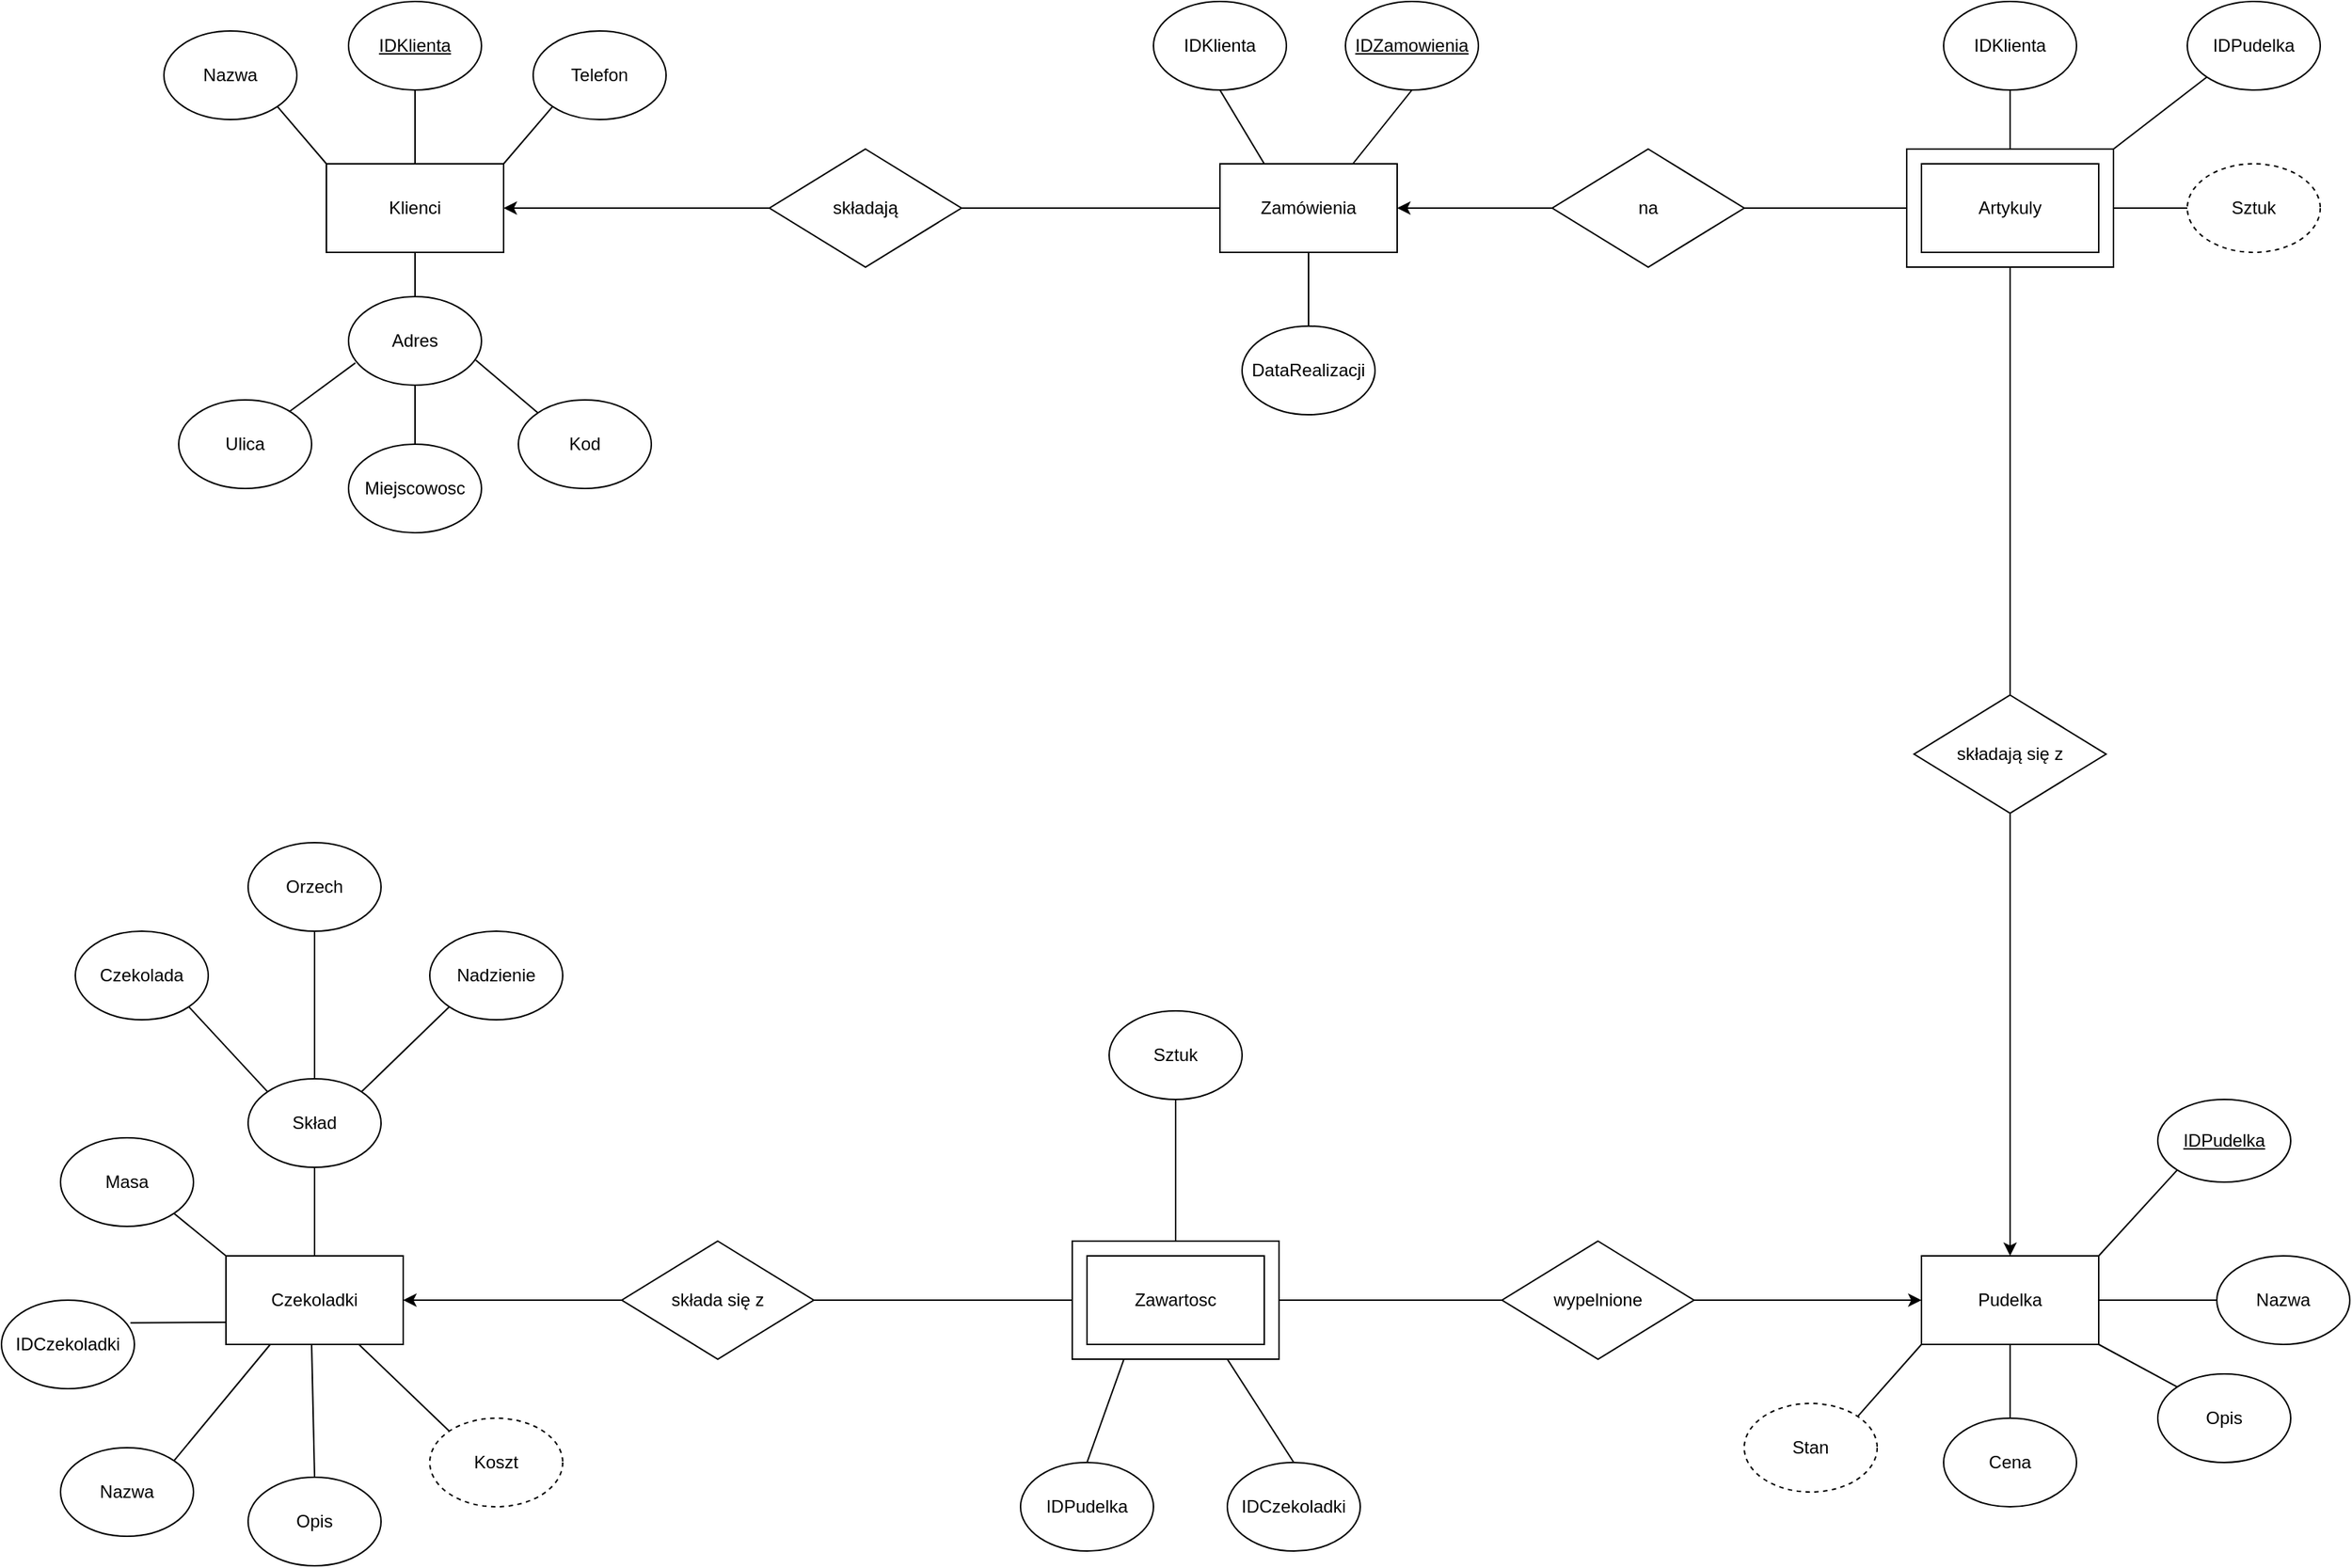 <mxfile version="17.1.3" type="github">
  <diagram id="R2lEEEUBdFMjLlhIrx00" name="Page-1">
    <mxGraphModel dx="782" dy="1255" grid="1" gridSize="10" guides="1" tooltips="1" connect="1" arrows="1" fold="1" page="1" pageScale="1" pageWidth="583" pageHeight="827" math="0" shadow="0" extFonts="Permanent Marker^https://fonts.googleapis.com/css?family=Permanent+Marker">
      <root>
        <mxCell id="0" />
        <mxCell id="1" parent="0" />
        <mxCell id="abUERGnJFec2dvyfxDvH-7" value="Klienci" style="rounded=0;whiteSpace=wrap;html=1;" parent="1" vertex="1">
          <mxGeometry x="240" y="-280" width="120" height="60" as="geometry" />
        </mxCell>
        <mxCell id="abUERGnJFec2dvyfxDvH-8" value="Miejscowosc" style="ellipse;whiteSpace=wrap;html=1;" parent="1" vertex="1">
          <mxGeometry x="255" y="-90" width="90" height="60" as="geometry" />
        </mxCell>
        <mxCell id="abUERGnJFec2dvyfxDvH-9" value="Ulica" style="ellipse;whiteSpace=wrap;html=1;" parent="1" vertex="1">
          <mxGeometry x="140" y="-120" width="90" height="60" as="geometry" />
        </mxCell>
        <mxCell id="abUERGnJFec2dvyfxDvH-10" value="Nazwa" style="ellipse;whiteSpace=wrap;html=1;" parent="1" vertex="1">
          <mxGeometry x="130" y="-370" width="90" height="60" as="geometry" />
        </mxCell>
        <mxCell id="abUERGnJFec2dvyfxDvH-11" value="&lt;u&gt;IDKlienta&lt;/u&gt;" style="ellipse;whiteSpace=wrap;html=1;" parent="1" vertex="1">
          <mxGeometry x="255" y="-390" width="90" height="60" as="geometry" />
        </mxCell>
        <mxCell id="abUERGnJFec2dvyfxDvH-12" value="Telefon" style="ellipse;whiteSpace=wrap;html=1;" parent="1" vertex="1">
          <mxGeometry x="380" y="-370" width="90" height="60" as="geometry" />
        </mxCell>
        <mxCell id="abUERGnJFec2dvyfxDvH-13" value="Kod" style="ellipse;whiteSpace=wrap;html=1;" parent="1" vertex="1">
          <mxGeometry x="370" y="-120" width="90" height="60" as="geometry" />
        </mxCell>
        <mxCell id="abUERGnJFec2dvyfxDvH-14" value="" style="endArrow=none;html=1;rounded=0;entryX=0;entryY=1;entryDx=0;entryDy=0;exitX=1;exitY=0;exitDx=0;exitDy=0;" parent="1" source="abUERGnJFec2dvyfxDvH-7" target="abUERGnJFec2dvyfxDvH-12" edge="1">
          <mxGeometry width="50" height="50" relative="1" as="geometry">
            <mxPoint x="280" y="-220" as="sourcePoint" />
            <mxPoint x="330" y="-270" as="targetPoint" />
          </mxGeometry>
        </mxCell>
        <mxCell id="abUERGnJFec2dvyfxDvH-15" value="" style="endArrow=none;html=1;rounded=0;entryX=0.5;entryY=1;entryDx=0;entryDy=0;exitX=0.5;exitY=0;exitDx=0;exitDy=0;" parent="1" source="abUERGnJFec2dvyfxDvH-7" target="abUERGnJFec2dvyfxDvH-11" edge="1">
          <mxGeometry width="50" height="50" relative="1" as="geometry">
            <mxPoint x="280" y="-220" as="sourcePoint" />
            <mxPoint x="330" y="-270" as="targetPoint" />
          </mxGeometry>
        </mxCell>
        <mxCell id="abUERGnJFec2dvyfxDvH-16" value="" style="endArrow=none;html=1;rounded=0;entryX=1;entryY=1;entryDx=0;entryDy=0;exitX=0;exitY=0;exitDx=0;exitDy=0;" parent="1" source="abUERGnJFec2dvyfxDvH-7" target="abUERGnJFec2dvyfxDvH-10" edge="1">
          <mxGeometry width="50" height="50" relative="1" as="geometry">
            <mxPoint x="280" y="-220" as="sourcePoint" />
            <mxPoint x="330" y="-270" as="targetPoint" />
          </mxGeometry>
        </mxCell>
        <mxCell id="abUERGnJFec2dvyfxDvH-17" value="" style="endArrow=none;html=1;rounded=0;entryX=0.051;entryY=0.749;entryDx=0;entryDy=0;entryPerimeter=0;" parent="1" source="abUERGnJFec2dvyfxDvH-9" target="abUERGnJFec2dvyfxDvH-29" edge="1">
          <mxGeometry width="50" height="50" relative="1" as="geometry">
            <mxPoint x="280" y="-220" as="sourcePoint" />
            <mxPoint x="330" y="-270" as="targetPoint" />
          </mxGeometry>
        </mxCell>
        <mxCell id="abUERGnJFec2dvyfxDvH-18" value="" style="endArrow=none;html=1;rounded=0;exitX=0.5;exitY=0;exitDx=0;exitDy=0;entryX=0.5;entryY=1;entryDx=0;entryDy=0;" parent="1" source="abUERGnJFec2dvyfxDvH-8" target="abUERGnJFec2dvyfxDvH-29" edge="1">
          <mxGeometry width="50" height="50" relative="1" as="geometry">
            <mxPoint x="280" y="-220" as="sourcePoint" />
            <mxPoint x="330" y="-270" as="targetPoint" />
          </mxGeometry>
        </mxCell>
        <mxCell id="abUERGnJFec2dvyfxDvH-19" value="" style="endArrow=none;html=1;rounded=0;entryX=0;entryY=0;entryDx=0;entryDy=0;exitX=0.957;exitY=0.716;exitDx=0;exitDy=0;exitPerimeter=0;" parent="1" source="abUERGnJFec2dvyfxDvH-29" target="abUERGnJFec2dvyfxDvH-13" edge="1">
          <mxGeometry width="50" height="50" relative="1" as="geometry">
            <mxPoint x="280" y="-220" as="sourcePoint" />
            <mxPoint x="330" y="-270" as="targetPoint" />
          </mxGeometry>
        </mxCell>
        <mxCell id="abUERGnJFec2dvyfxDvH-22" value="składa się z" style="rhombus;whiteSpace=wrap;html=1;" parent="1" vertex="1">
          <mxGeometry x="440" y="450" width="130" height="80" as="geometry" />
        </mxCell>
        <mxCell id="abUERGnJFec2dvyfxDvH-23" value="na" style="rhombus;whiteSpace=wrap;html=1;" parent="1" vertex="1">
          <mxGeometry x="1070" y="-290" width="130" height="80" as="geometry" />
        </mxCell>
        <mxCell id="abUERGnJFec2dvyfxDvH-24" value="wypelnione" style="rhombus;whiteSpace=wrap;html=1;" parent="1" vertex="1">
          <mxGeometry x="1036" y="450" width="130" height="80" as="geometry" />
        </mxCell>
        <mxCell id="abUERGnJFec2dvyfxDvH-25" value="" style="endArrow=classic;html=1;rounded=0;entryX=1;entryY=0.5;entryDx=0;entryDy=0;exitX=0;exitY=0.5;exitDx=0;exitDy=0;" parent="1" source="abUERGnJFec2dvyfxDvH-20" target="abUERGnJFec2dvyfxDvH-7" edge="1">
          <mxGeometry width="50" height="50" relative="1" as="geometry">
            <mxPoint x="400" y="-240" as="sourcePoint" />
            <mxPoint x="450" y="-290" as="targetPoint" />
          </mxGeometry>
        </mxCell>
        <mxCell id="abUERGnJFec2dvyfxDvH-26" value="" style="endArrow=none;html=1;rounded=0;entryX=0;entryY=0.5;entryDx=0;entryDy=0;startArrow=none;" parent="1" source="abUERGnJFec2dvyfxDvH-20" target="abUERGnJFec2dvyfxDvH-27" edge="1">
          <mxGeometry width="50" height="50" relative="1" as="geometry">
            <mxPoint x="610" y="-250" as="sourcePoint" />
            <mxPoint x="750" y="-250" as="targetPoint" />
            <Array as="points" />
          </mxGeometry>
        </mxCell>
        <mxCell id="abUERGnJFec2dvyfxDvH-27" value="Zamówienia" style="rounded=0;whiteSpace=wrap;html=1;" parent="1" vertex="1">
          <mxGeometry x="845" y="-280" width="120" height="60" as="geometry" />
        </mxCell>
        <mxCell id="abUERGnJFec2dvyfxDvH-29" value="Adres" style="ellipse;whiteSpace=wrap;html=1;" parent="1" vertex="1">
          <mxGeometry x="255" y="-190" width="90" height="60" as="geometry" />
        </mxCell>
        <mxCell id="abUERGnJFec2dvyfxDvH-30" value="" style="endArrow=none;html=1;rounded=0;entryX=0.5;entryY=1;entryDx=0;entryDy=0;exitX=0.5;exitY=0;exitDx=0;exitDy=0;" parent="1" source="abUERGnJFec2dvyfxDvH-29" target="abUERGnJFec2dvyfxDvH-7" edge="1">
          <mxGeometry width="50" height="50" relative="1" as="geometry">
            <mxPoint x="290" y="-180" as="sourcePoint" />
            <mxPoint x="340" y="-230" as="targetPoint" />
          </mxGeometry>
        </mxCell>
        <mxCell id="abUERGnJFec2dvyfxDvH-20" value="składają" style="rhombus;whiteSpace=wrap;html=1;" parent="1" vertex="1">
          <mxGeometry x="540" y="-290" width="130" height="80" as="geometry" />
        </mxCell>
        <mxCell id="abUERGnJFec2dvyfxDvH-33" value="DataRealizacji" style="ellipse;whiteSpace=wrap;html=1;" parent="1" vertex="1">
          <mxGeometry x="860" y="-170" width="90" height="60" as="geometry" />
        </mxCell>
        <mxCell id="abUERGnJFec2dvyfxDvH-34" value="&lt;u&gt;IDZamowienia&lt;/u&gt;" style="ellipse;whiteSpace=wrap;html=1;" parent="1" vertex="1">
          <mxGeometry x="930" y="-390" width="90" height="60" as="geometry" />
        </mxCell>
        <mxCell id="abUERGnJFec2dvyfxDvH-35" value="IDKlienta" style="ellipse;whiteSpace=wrap;html=1;" parent="1" vertex="1">
          <mxGeometry x="800" y="-390" width="90" height="60" as="geometry" />
        </mxCell>
        <mxCell id="abUERGnJFec2dvyfxDvH-36" value="" style="endArrow=none;html=1;rounded=0;entryX=0.5;entryY=1;entryDx=0;entryDy=0;exitX=0.25;exitY=0;exitDx=0;exitDy=0;" parent="1" source="abUERGnJFec2dvyfxDvH-27" target="abUERGnJFec2dvyfxDvH-35" edge="1">
          <mxGeometry width="50" height="50" relative="1" as="geometry">
            <mxPoint x="500" y="-170" as="sourcePoint" />
            <mxPoint x="550" y="-220" as="targetPoint" />
          </mxGeometry>
        </mxCell>
        <mxCell id="abUERGnJFec2dvyfxDvH-37" value="" style="endArrow=none;html=1;rounded=0;entryX=0.5;entryY=1;entryDx=0;entryDy=0;exitX=0.75;exitY=0;exitDx=0;exitDy=0;" parent="1" source="abUERGnJFec2dvyfxDvH-27" target="abUERGnJFec2dvyfxDvH-34" edge="1">
          <mxGeometry width="50" height="50" relative="1" as="geometry">
            <mxPoint x="910" y="-270" as="sourcePoint" />
            <mxPoint x="960" y="-320" as="targetPoint" />
          </mxGeometry>
        </mxCell>
        <mxCell id="abUERGnJFec2dvyfxDvH-38" value="" style="endArrow=none;html=1;rounded=0;exitX=0.5;exitY=0;exitDx=0;exitDy=0;entryX=0.5;entryY=1;entryDx=0;entryDy=0;" parent="1" source="abUERGnJFec2dvyfxDvH-33" target="abUERGnJFec2dvyfxDvH-27" edge="1">
          <mxGeometry width="50" height="50" relative="1" as="geometry">
            <mxPoint x="500" y="-170" as="sourcePoint" />
            <mxPoint x="550" y="-220" as="targetPoint" />
          </mxGeometry>
        </mxCell>
        <mxCell id="abUERGnJFec2dvyfxDvH-39" value="" style="endArrow=classic;html=1;rounded=0;entryX=1;entryY=0.5;entryDx=0;entryDy=0;exitX=0;exitY=0.5;exitDx=0;exitDy=0;" parent="1" source="abUERGnJFec2dvyfxDvH-23" target="abUERGnJFec2dvyfxDvH-27" edge="1">
          <mxGeometry width="50" height="50" relative="1" as="geometry">
            <mxPoint x="680" y="-170" as="sourcePoint" />
            <mxPoint x="730" y="-220" as="targetPoint" />
          </mxGeometry>
        </mxCell>
        <mxCell id="abUERGnJFec2dvyfxDvH-40" value="" style="endArrow=none;html=1;rounded=0;entryX=1;entryY=0.5;entryDx=0;entryDy=0;exitX=0;exitY=0.5;exitDx=0;exitDy=0;" parent="1" source="8hP7hutCpW1YsfkcWPiX-58" target="abUERGnJFec2dvyfxDvH-23" edge="1">
          <mxGeometry width="50" height="50" relative="1" as="geometry">
            <mxPoint x="680" y="-170" as="sourcePoint" />
            <mxPoint x="730" y="-220" as="targetPoint" />
          </mxGeometry>
        </mxCell>
        <mxCell id="8hP7hutCpW1YsfkcWPiX-1" value="składają się z" style="rhombus;whiteSpace=wrap;html=1;" parent="1" vertex="1">
          <mxGeometry x="1315" y="80" width="130" height="80" as="geometry" />
        </mxCell>
        <mxCell id="8hP7hutCpW1YsfkcWPiX-3" value="IDKlienta" style="ellipse;whiteSpace=wrap;html=1;" parent="1" vertex="1">
          <mxGeometry x="1335" y="-390" width="90" height="60" as="geometry" />
        </mxCell>
        <mxCell id="8hP7hutCpW1YsfkcWPiX-4" value="IDPudelka" style="ellipse;whiteSpace=wrap;html=1;" parent="1" vertex="1">
          <mxGeometry x="1500" y="-390" width="90" height="60" as="geometry" />
        </mxCell>
        <mxCell id="8hP7hutCpW1YsfkcWPiX-5" value="Sztuk" style="ellipse;whiteSpace=wrap;html=1;dashed=1;" parent="1" vertex="1">
          <mxGeometry x="1500" y="-280" width="90" height="60" as="geometry" />
        </mxCell>
        <mxCell id="8hP7hutCpW1YsfkcWPiX-6" value="" style="endArrow=none;html=1;rounded=0;entryX=0.5;entryY=1;entryDx=0;entryDy=0;exitX=0.5;exitY=0;exitDx=0;exitDy=0;" parent="1" source="8hP7hutCpW1YsfkcWPiX-58" target="8hP7hutCpW1YsfkcWPiX-3" edge="1">
          <mxGeometry width="50" height="50" relative="1" as="geometry">
            <mxPoint x="1240" y="-140" as="sourcePoint" />
            <mxPoint x="1290" y="-190" as="targetPoint" />
          </mxGeometry>
        </mxCell>
        <mxCell id="8hP7hutCpW1YsfkcWPiX-7" value="" style="endArrow=none;html=1;rounded=0;entryX=0;entryY=1;entryDx=0;entryDy=0;exitX=1;exitY=0;exitDx=0;exitDy=0;" parent="1" source="8hP7hutCpW1YsfkcWPiX-58" target="8hP7hutCpW1YsfkcWPiX-4" edge="1">
          <mxGeometry width="50" height="50" relative="1" as="geometry">
            <mxPoint x="1240" y="-140" as="sourcePoint" />
            <mxPoint x="1290" y="-190" as="targetPoint" />
          </mxGeometry>
        </mxCell>
        <mxCell id="8hP7hutCpW1YsfkcWPiX-8" value="" style="endArrow=none;html=1;rounded=0;entryX=0;entryY=0.5;entryDx=0;entryDy=0;exitX=1;exitY=0.5;exitDx=0;exitDy=0;" parent="1" source="8hP7hutCpW1YsfkcWPiX-58" target="8hP7hutCpW1YsfkcWPiX-5" edge="1">
          <mxGeometry width="50" height="50" relative="1" as="geometry">
            <mxPoint x="1240" y="-140" as="sourcePoint" />
            <mxPoint x="1290" y="-190" as="targetPoint" />
          </mxGeometry>
        </mxCell>
        <mxCell id="8hP7hutCpW1YsfkcWPiX-9" value="" style="endArrow=none;html=1;rounded=0;entryX=0.5;entryY=1;entryDx=0;entryDy=0;exitX=0.5;exitY=0;exitDx=0;exitDy=0;" parent="1" source="8hP7hutCpW1YsfkcWPiX-1" target="abUERGnJFec2dvyfxDvH-41" edge="1">
          <mxGeometry width="50" height="50" relative="1" as="geometry">
            <mxPoint x="870" y="-140" as="sourcePoint" />
            <mxPoint x="920" y="-190" as="targetPoint" />
          </mxGeometry>
        </mxCell>
        <mxCell id="8hP7hutCpW1YsfkcWPiX-11" value="" style="endArrow=classic;html=1;rounded=0;entryX=0.5;entryY=0;entryDx=0;entryDy=0;exitX=0.5;exitY=1;exitDx=0;exitDy=0;" parent="1" source="8hP7hutCpW1YsfkcWPiX-1" target="8hP7hutCpW1YsfkcWPiX-10" edge="1">
          <mxGeometry width="50" height="50" relative="1" as="geometry">
            <mxPoint x="870" y="140" as="sourcePoint" />
            <mxPoint x="920" y="90" as="targetPoint" />
          </mxGeometry>
        </mxCell>
        <mxCell id="8hP7hutCpW1YsfkcWPiX-13" value="Stan" style="ellipse;whiteSpace=wrap;html=1;dashed=1;" parent="1" vertex="1">
          <mxGeometry x="1200" y="560" width="90" height="60" as="geometry" />
        </mxCell>
        <mxCell id="8hP7hutCpW1YsfkcWPiX-14" value="Cena" style="ellipse;whiteSpace=wrap;html=1;" parent="1" vertex="1">
          <mxGeometry x="1335" y="570" width="90" height="60" as="geometry" />
        </mxCell>
        <mxCell id="8hP7hutCpW1YsfkcWPiX-15" value="&lt;u&gt;IDPudelka&lt;/u&gt;" style="ellipse;whiteSpace=wrap;html=1;" parent="1" vertex="1">
          <mxGeometry x="1480" y="354" width="90" height="56" as="geometry" />
        </mxCell>
        <mxCell id="8hP7hutCpW1YsfkcWPiX-16" value="Opis" style="ellipse;whiteSpace=wrap;html=1;" parent="1" vertex="1">
          <mxGeometry x="1480" y="540" width="90" height="60" as="geometry" />
        </mxCell>
        <mxCell id="8hP7hutCpW1YsfkcWPiX-17" value="Nazwa" style="ellipse;whiteSpace=wrap;html=1;" parent="1" vertex="1">
          <mxGeometry x="1520" y="460" width="90" height="60" as="geometry" />
        </mxCell>
        <mxCell id="8hP7hutCpW1YsfkcWPiX-18" value="" style="endArrow=none;html=1;rounded=0;entryX=0;entryY=1;entryDx=0;entryDy=0;exitX=1;exitY=0;exitDx=0;exitDy=0;" parent="1" source="8hP7hutCpW1YsfkcWPiX-13" target="8hP7hutCpW1YsfkcWPiX-10" edge="1">
          <mxGeometry width="50" height="50" relative="1" as="geometry">
            <mxPoint x="840" y="310" as="sourcePoint" />
            <mxPoint x="900" y="250" as="targetPoint" />
          </mxGeometry>
        </mxCell>
        <mxCell id="8hP7hutCpW1YsfkcWPiX-19" value="" style="endArrow=none;html=1;rounded=0;entryX=0;entryY=1;entryDx=0;entryDy=0;exitX=1;exitY=0;exitDx=0;exitDy=0;" parent="1" source="8hP7hutCpW1YsfkcWPiX-10" target="8hP7hutCpW1YsfkcWPiX-15" edge="1">
          <mxGeometry width="50" height="50" relative="1" as="geometry">
            <mxPoint x="840" y="310" as="sourcePoint" />
            <mxPoint x="890" y="260" as="targetPoint" />
          </mxGeometry>
        </mxCell>
        <mxCell id="8hP7hutCpW1YsfkcWPiX-20" value="" style="endArrow=none;html=1;rounded=0;entryX=0.5;entryY=0;entryDx=0;entryDy=0;exitX=0.5;exitY=1;exitDx=0;exitDy=0;" parent="1" source="8hP7hutCpW1YsfkcWPiX-10" target="8hP7hutCpW1YsfkcWPiX-14" edge="1">
          <mxGeometry width="50" height="50" relative="1" as="geometry">
            <mxPoint x="840" y="310" as="sourcePoint" />
            <mxPoint x="890" y="260" as="targetPoint" />
          </mxGeometry>
        </mxCell>
        <mxCell id="8hP7hutCpW1YsfkcWPiX-21" value="" style="endArrow=none;html=1;rounded=0;entryX=0;entryY=0;entryDx=0;entryDy=0;exitX=1;exitY=1;exitDx=0;exitDy=0;" parent="1" source="8hP7hutCpW1YsfkcWPiX-10" target="8hP7hutCpW1YsfkcWPiX-16" edge="1">
          <mxGeometry width="50" height="50" relative="1" as="geometry">
            <mxPoint x="840" y="310" as="sourcePoint" />
            <mxPoint x="890" y="260" as="targetPoint" />
          </mxGeometry>
        </mxCell>
        <mxCell id="8hP7hutCpW1YsfkcWPiX-22" value="" style="endArrow=none;html=1;rounded=0;entryX=0;entryY=0.5;entryDx=0;entryDy=0;exitX=1;exitY=0.5;exitDx=0;exitDy=0;" parent="1" source="8hP7hutCpW1YsfkcWPiX-10" target="8hP7hutCpW1YsfkcWPiX-17" edge="1">
          <mxGeometry width="50" height="50" relative="1" as="geometry">
            <mxPoint x="840" y="310" as="sourcePoint" />
            <mxPoint x="890" y="260" as="targetPoint" />
          </mxGeometry>
        </mxCell>
        <mxCell id="8hP7hutCpW1YsfkcWPiX-24" value="Czekoladki" style="rounded=0;whiteSpace=wrap;html=1;" parent="1" vertex="1">
          <mxGeometry x="172" y="460" width="120" height="60" as="geometry" />
        </mxCell>
        <mxCell id="8hP7hutCpW1YsfkcWPiX-26" value="" style="endArrow=none;html=1;rounded=0;entryX=0;entryY=0.5;entryDx=0;entryDy=0;exitX=1;exitY=0.5;exitDx=0;exitDy=0;" parent="1" source="8hP7hutCpW1YsfkcWPiX-61" target="abUERGnJFec2dvyfxDvH-24" edge="1">
          <mxGeometry width="50" height="50" relative="1" as="geometry">
            <mxPoint x="840" y="310" as="sourcePoint" />
            <mxPoint x="890" y="260" as="targetPoint" />
          </mxGeometry>
        </mxCell>
        <mxCell id="8hP7hutCpW1YsfkcWPiX-27" value="Sztuk" style="ellipse;whiteSpace=wrap;html=1;" parent="1" vertex="1">
          <mxGeometry x="770" y="294" width="90" height="60" as="geometry" />
        </mxCell>
        <mxCell id="8hP7hutCpW1YsfkcWPiX-28" value="IDCzekoladki" style="ellipse;whiteSpace=wrap;html=1;" parent="1" vertex="1">
          <mxGeometry x="850" y="600" width="90" height="60" as="geometry" />
        </mxCell>
        <mxCell id="8hP7hutCpW1YsfkcWPiX-29" value="IDPudelka" style="ellipse;whiteSpace=wrap;html=1;" parent="1" vertex="1">
          <mxGeometry x="710" y="600" width="90" height="60" as="geometry" />
        </mxCell>
        <mxCell id="8hP7hutCpW1YsfkcWPiX-30" value="" style="endArrow=none;html=1;rounded=0;exitX=0.5;exitY=0;exitDx=0;exitDy=0;entryX=0.5;entryY=1;entryDx=0;entryDy=0;" parent="1" source="8hP7hutCpW1YsfkcWPiX-61" target="8hP7hutCpW1YsfkcWPiX-27" edge="1">
          <mxGeometry width="50" height="50" relative="1" as="geometry">
            <mxPoint x="840" y="310" as="sourcePoint" />
            <mxPoint x="890" y="260" as="targetPoint" />
          </mxGeometry>
        </mxCell>
        <mxCell id="8hP7hutCpW1YsfkcWPiX-31" value="" style="endArrow=none;html=1;rounded=0;entryX=0.25;entryY=1;entryDx=0;entryDy=0;exitX=0.5;exitY=0;exitDx=0;exitDy=0;" parent="1" source="8hP7hutCpW1YsfkcWPiX-29" target="8hP7hutCpW1YsfkcWPiX-61" edge="1">
          <mxGeometry width="50" height="50" relative="1" as="geometry">
            <mxPoint x="840" y="310" as="sourcePoint" />
            <mxPoint x="890" y="260" as="targetPoint" />
          </mxGeometry>
        </mxCell>
        <mxCell id="8hP7hutCpW1YsfkcWPiX-32" value="" style="endArrow=none;html=1;rounded=0;exitX=0.5;exitY=0;exitDx=0;exitDy=0;entryX=0.75;entryY=1;entryDx=0;entryDy=0;" parent="1" source="8hP7hutCpW1YsfkcWPiX-28" target="8hP7hutCpW1YsfkcWPiX-61" edge="1">
          <mxGeometry width="50" height="50" relative="1" as="geometry">
            <mxPoint x="840" y="310" as="sourcePoint" />
            <mxPoint x="890" y="260" as="targetPoint" />
          </mxGeometry>
        </mxCell>
        <mxCell id="8hP7hutCpW1YsfkcWPiX-33" value="" style="endArrow=none;html=1;rounded=0;exitX=1;exitY=0.5;exitDx=0;exitDy=0;entryX=0;entryY=0.5;entryDx=0;entryDy=0;" parent="1" source="abUERGnJFec2dvyfxDvH-22" target="8hP7hutCpW1YsfkcWPiX-61" edge="1">
          <mxGeometry width="50" height="50" relative="1" as="geometry">
            <mxPoint x="840" y="310" as="sourcePoint" />
            <mxPoint x="890" y="260" as="targetPoint" />
          </mxGeometry>
        </mxCell>
        <mxCell id="8hP7hutCpW1YsfkcWPiX-35" value="" style="endArrow=classic;html=1;rounded=0;entryX=1;entryY=0.5;entryDx=0;entryDy=0;exitX=0;exitY=0.5;exitDx=0;exitDy=0;" parent="1" source="abUERGnJFec2dvyfxDvH-22" target="8hP7hutCpW1YsfkcWPiX-24" edge="1">
          <mxGeometry width="50" height="50" relative="1" as="geometry">
            <mxPoint x="840" y="310" as="sourcePoint" />
            <mxPoint x="890" y="260" as="targetPoint" />
          </mxGeometry>
        </mxCell>
        <mxCell id="8hP7hutCpW1YsfkcWPiX-36" value="Nazwa" style="ellipse;whiteSpace=wrap;html=1;" parent="1" vertex="1">
          <mxGeometry x="60" y="590" width="90" height="60" as="geometry" />
        </mxCell>
        <mxCell id="8hP7hutCpW1YsfkcWPiX-37" value="Opis" style="ellipse;whiteSpace=wrap;html=1;" parent="1" vertex="1">
          <mxGeometry x="187" y="610" width="90" height="60" as="geometry" />
        </mxCell>
        <mxCell id="8hP7hutCpW1YsfkcWPiX-38" value="Koszt" style="ellipse;whiteSpace=wrap;html=1;dashed=1;" parent="1" vertex="1">
          <mxGeometry x="310" y="570" width="90" height="60" as="geometry" />
        </mxCell>
        <mxCell id="8hP7hutCpW1YsfkcWPiX-39" value="Nadzienie" style="ellipse;whiteSpace=wrap;html=1;" parent="1" vertex="1">
          <mxGeometry x="310" y="240" width="90" height="60" as="geometry" />
        </mxCell>
        <mxCell id="8hP7hutCpW1YsfkcWPiX-40" value="Orzech" style="ellipse;whiteSpace=wrap;html=1;" parent="1" vertex="1">
          <mxGeometry x="187" y="180" width="90" height="60" as="geometry" />
        </mxCell>
        <mxCell id="8hP7hutCpW1YsfkcWPiX-41" value="Czekolada" style="ellipse;whiteSpace=wrap;html=1;" parent="1" vertex="1">
          <mxGeometry x="70" y="240" width="90" height="60" as="geometry" />
        </mxCell>
        <mxCell id="8hP7hutCpW1YsfkcWPiX-42" value="Skład" style="ellipse;whiteSpace=wrap;html=1;" parent="1" vertex="1">
          <mxGeometry x="187" y="340" width="90" height="60" as="geometry" />
        </mxCell>
        <mxCell id="8hP7hutCpW1YsfkcWPiX-43" value="" style="endArrow=none;html=1;rounded=0;exitX=1;exitY=0;exitDx=0;exitDy=0;entryX=0;entryY=1;entryDx=0;entryDy=0;" parent="1" source="8hP7hutCpW1YsfkcWPiX-42" target="8hP7hutCpW1YsfkcWPiX-39" edge="1">
          <mxGeometry width="50" height="50" relative="1" as="geometry">
            <mxPoint x="840" y="30" as="sourcePoint" />
            <mxPoint x="890" y="-20" as="targetPoint" />
          </mxGeometry>
        </mxCell>
        <mxCell id="8hP7hutCpW1YsfkcWPiX-44" value="" style="endArrow=none;html=1;rounded=0;exitX=0.5;exitY=0;exitDx=0;exitDy=0;entryX=0.5;entryY=1;entryDx=0;entryDy=0;" parent="1" source="8hP7hutCpW1YsfkcWPiX-42" target="8hP7hutCpW1YsfkcWPiX-40" edge="1">
          <mxGeometry width="50" height="50" relative="1" as="geometry">
            <mxPoint x="273.82" y="358.787" as="sourcePoint" />
            <mxPoint x="333.18" y="301.213" as="targetPoint" />
          </mxGeometry>
        </mxCell>
        <mxCell id="8hP7hutCpW1YsfkcWPiX-45" value="" style="endArrow=none;html=1;rounded=0;exitX=0;exitY=0;exitDx=0;exitDy=0;entryX=1;entryY=1;entryDx=0;entryDy=0;" parent="1" source="8hP7hutCpW1YsfkcWPiX-42" target="8hP7hutCpW1YsfkcWPiX-41" edge="1">
          <mxGeometry width="50" height="50" relative="1" as="geometry">
            <mxPoint x="283.82" y="368.787" as="sourcePoint" />
            <mxPoint x="343.18" y="311.213" as="targetPoint" />
          </mxGeometry>
        </mxCell>
        <mxCell id="8hP7hutCpW1YsfkcWPiX-46" value="" style="endArrow=none;html=1;rounded=0;exitX=0.5;exitY=0;exitDx=0;exitDy=0;entryX=0.5;entryY=1;entryDx=0;entryDy=0;" parent="1" source="8hP7hutCpW1YsfkcWPiX-24" target="8hP7hutCpW1YsfkcWPiX-42" edge="1">
          <mxGeometry width="50" height="50" relative="1" as="geometry">
            <mxPoint x="293.82" y="378.787" as="sourcePoint" />
            <mxPoint x="353.18" y="321.213" as="targetPoint" />
          </mxGeometry>
        </mxCell>
        <mxCell id="8hP7hutCpW1YsfkcWPiX-48" value="Masa" style="ellipse;whiteSpace=wrap;html=1;" parent="1" vertex="1">
          <mxGeometry x="60" y="380" width="90" height="60" as="geometry" />
        </mxCell>
        <mxCell id="8hP7hutCpW1YsfkcWPiX-49" value="IDCzekoladki" style="ellipse;whiteSpace=wrap;html=1;" parent="1" vertex="1">
          <mxGeometry x="20" y="490" width="90" height="60" as="geometry" />
        </mxCell>
        <mxCell id="8hP7hutCpW1YsfkcWPiX-50" value="" style="endArrow=none;html=1;rounded=0;entryX=1;entryY=1;entryDx=0;entryDy=0;exitX=0;exitY=0;exitDx=0;exitDy=0;" parent="1" source="8hP7hutCpW1YsfkcWPiX-24" target="8hP7hutCpW1YsfkcWPiX-48" edge="1">
          <mxGeometry width="50" height="50" relative="1" as="geometry">
            <mxPoint x="170" y="460" as="sourcePoint" />
            <mxPoint x="890" y="260" as="targetPoint" />
          </mxGeometry>
        </mxCell>
        <mxCell id="8hP7hutCpW1YsfkcWPiX-53" value="" style="endArrow=none;html=1;rounded=0;exitX=0;exitY=0.75;exitDx=0;exitDy=0;entryX=0.97;entryY=0.256;entryDx=0;entryDy=0;entryPerimeter=0;" parent="1" source="8hP7hutCpW1YsfkcWPiX-24" target="8hP7hutCpW1YsfkcWPiX-49" edge="1">
          <mxGeometry width="50" height="50" relative="1" as="geometry">
            <mxPoint x="182" y="485" as="sourcePoint" />
            <mxPoint x="126.82" y="461.213" as="targetPoint" />
          </mxGeometry>
        </mxCell>
        <mxCell id="8hP7hutCpW1YsfkcWPiX-54" value="" style="endArrow=none;html=1;rounded=0;exitX=0.25;exitY=1;exitDx=0;exitDy=0;entryX=1;entryY=0;entryDx=0;entryDy=0;" parent="1" source="8hP7hutCpW1YsfkcWPiX-24" target="8hP7hutCpW1YsfkcWPiX-36" edge="1">
          <mxGeometry width="50" height="50" relative="1" as="geometry">
            <mxPoint x="192" y="495" as="sourcePoint" />
            <mxPoint x="136.82" y="471.213" as="targetPoint" />
          </mxGeometry>
        </mxCell>
        <mxCell id="8hP7hutCpW1YsfkcWPiX-55" value="" style="endArrow=none;html=1;rounded=0;entryX=0.5;entryY=0;entryDx=0;entryDy=0;" parent="1" target="8hP7hutCpW1YsfkcWPiX-37" edge="1">
          <mxGeometry width="50" height="50" relative="1" as="geometry">
            <mxPoint x="230" y="520" as="sourcePoint" />
            <mxPoint x="146.82" y="481.213" as="targetPoint" />
          </mxGeometry>
        </mxCell>
        <mxCell id="8hP7hutCpW1YsfkcWPiX-56" value="" style="endArrow=none;html=1;rounded=0;exitX=0.75;exitY=1;exitDx=0;exitDy=0;entryX=0;entryY=0;entryDx=0;entryDy=0;" parent="1" source="8hP7hutCpW1YsfkcWPiX-24" target="8hP7hutCpW1YsfkcWPiX-38" edge="1">
          <mxGeometry width="50" height="50" relative="1" as="geometry">
            <mxPoint x="212" y="515" as="sourcePoint" />
            <mxPoint x="156.82" y="491.213" as="targetPoint" />
          </mxGeometry>
        </mxCell>
        <mxCell id="8hP7hutCpW1YsfkcWPiX-58" value="" style="rounded=0;whiteSpace=wrap;html=1;" parent="1" vertex="1">
          <mxGeometry x="1310" y="-290" width="140" height="80" as="geometry" />
        </mxCell>
        <mxCell id="8hP7hutCpW1YsfkcWPiX-10" value="Pudelka" style="rounded=0;whiteSpace=wrap;html=1;" parent="1" vertex="1">
          <mxGeometry x="1320" y="460" width="120" height="60" as="geometry" />
        </mxCell>
        <mxCell id="abUERGnJFec2dvyfxDvH-41" value="Artykuly" style="rounded=0;whiteSpace=wrap;html=1;" parent="1" vertex="1">
          <mxGeometry x="1320" y="-280" width="120" height="60" as="geometry" />
        </mxCell>
        <mxCell id="8hP7hutCpW1YsfkcWPiX-61" value="" style="rounded=0;whiteSpace=wrap;html=1;" parent="1" vertex="1">
          <mxGeometry x="745" y="450" width="140" height="80" as="geometry" />
        </mxCell>
        <mxCell id="8hP7hutCpW1YsfkcWPiX-23" value="Zawartosc" style="rounded=0;whiteSpace=wrap;html=1;" parent="1" vertex="1">
          <mxGeometry x="755" y="460" width="120" height="60" as="geometry" />
        </mxCell>
        <mxCell id="8hP7hutCpW1YsfkcWPiX-62" value="" style="endArrow=classic;html=1;rounded=0;entryX=0;entryY=0.5;entryDx=0;entryDy=0;exitX=1;exitY=0.5;exitDx=0;exitDy=0;" parent="1" source="abUERGnJFec2dvyfxDvH-24" target="8hP7hutCpW1YsfkcWPiX-10" edge="1">
          <mxGeometry width="50" height="50" relative="1" as="geometry">
            <mxPoint x="1120" y="600" as="sourcePoint" />
            <mxPoint x="1170" y="550" as="targetPoint" />
          </mxGeometry>
        </mxCell>
      </root>
    </mxGraphModel>
  </diagram>
</mxfile>
